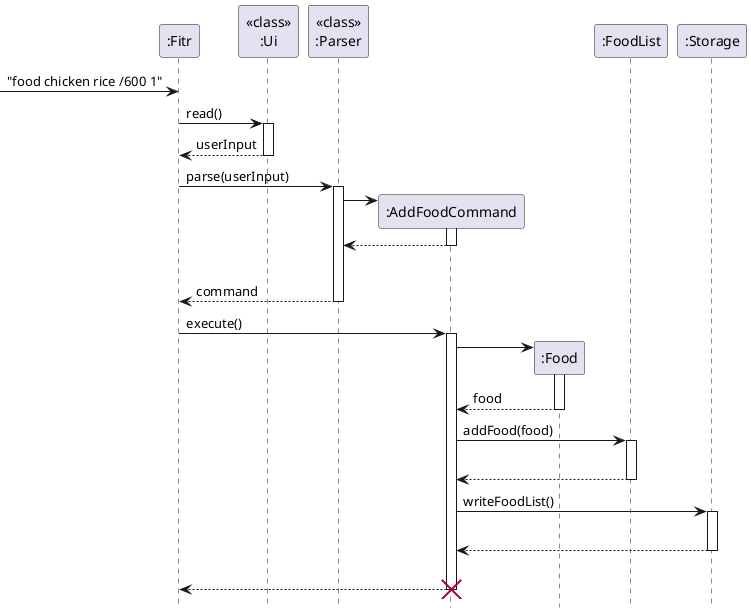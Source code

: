 @startuml

participant ":Fitr"
participant "<<class>>\n:Ui"
participant "<<class>>\n:Parser"

-> ":Fitr" : "food chicken rice /600 1"

":Fitr" -> "<<class>>\n:Ui" : read()
activate "<<class>>\n:Ui"
return userInput

":Fitr" -> "<<class>>\n:Parser" : parse(userInput)
activate "<<class>>\n:Parser"
create ":AddFoodCommand"
"<<class>>\n:Parser" -> ":AddFoodCommand"
activate ":AddFoodCommand"
return
|||
return command
deactivate "<<class>>\n:Parser"

participant ":Food"
participant ":FoodList"
participant ":Storage"

":Fitr" -> ":AddFoodCommand" : execute()
activate ":AddFoodCommand"

create ":Food"
":AddFoodCommand" -> ":Food"
activate ":Food"
return food

":AddFoodCommand" -> ":FoodList" : addFood(food)
activate ":FoodList"
|||
return

":AddFoodCommand" -> ":Storage" : writeFoodList()
activate ":Storage"
|||
return
|||
return
destroy ":AddFoodCommand"

hide footbox
@enduml